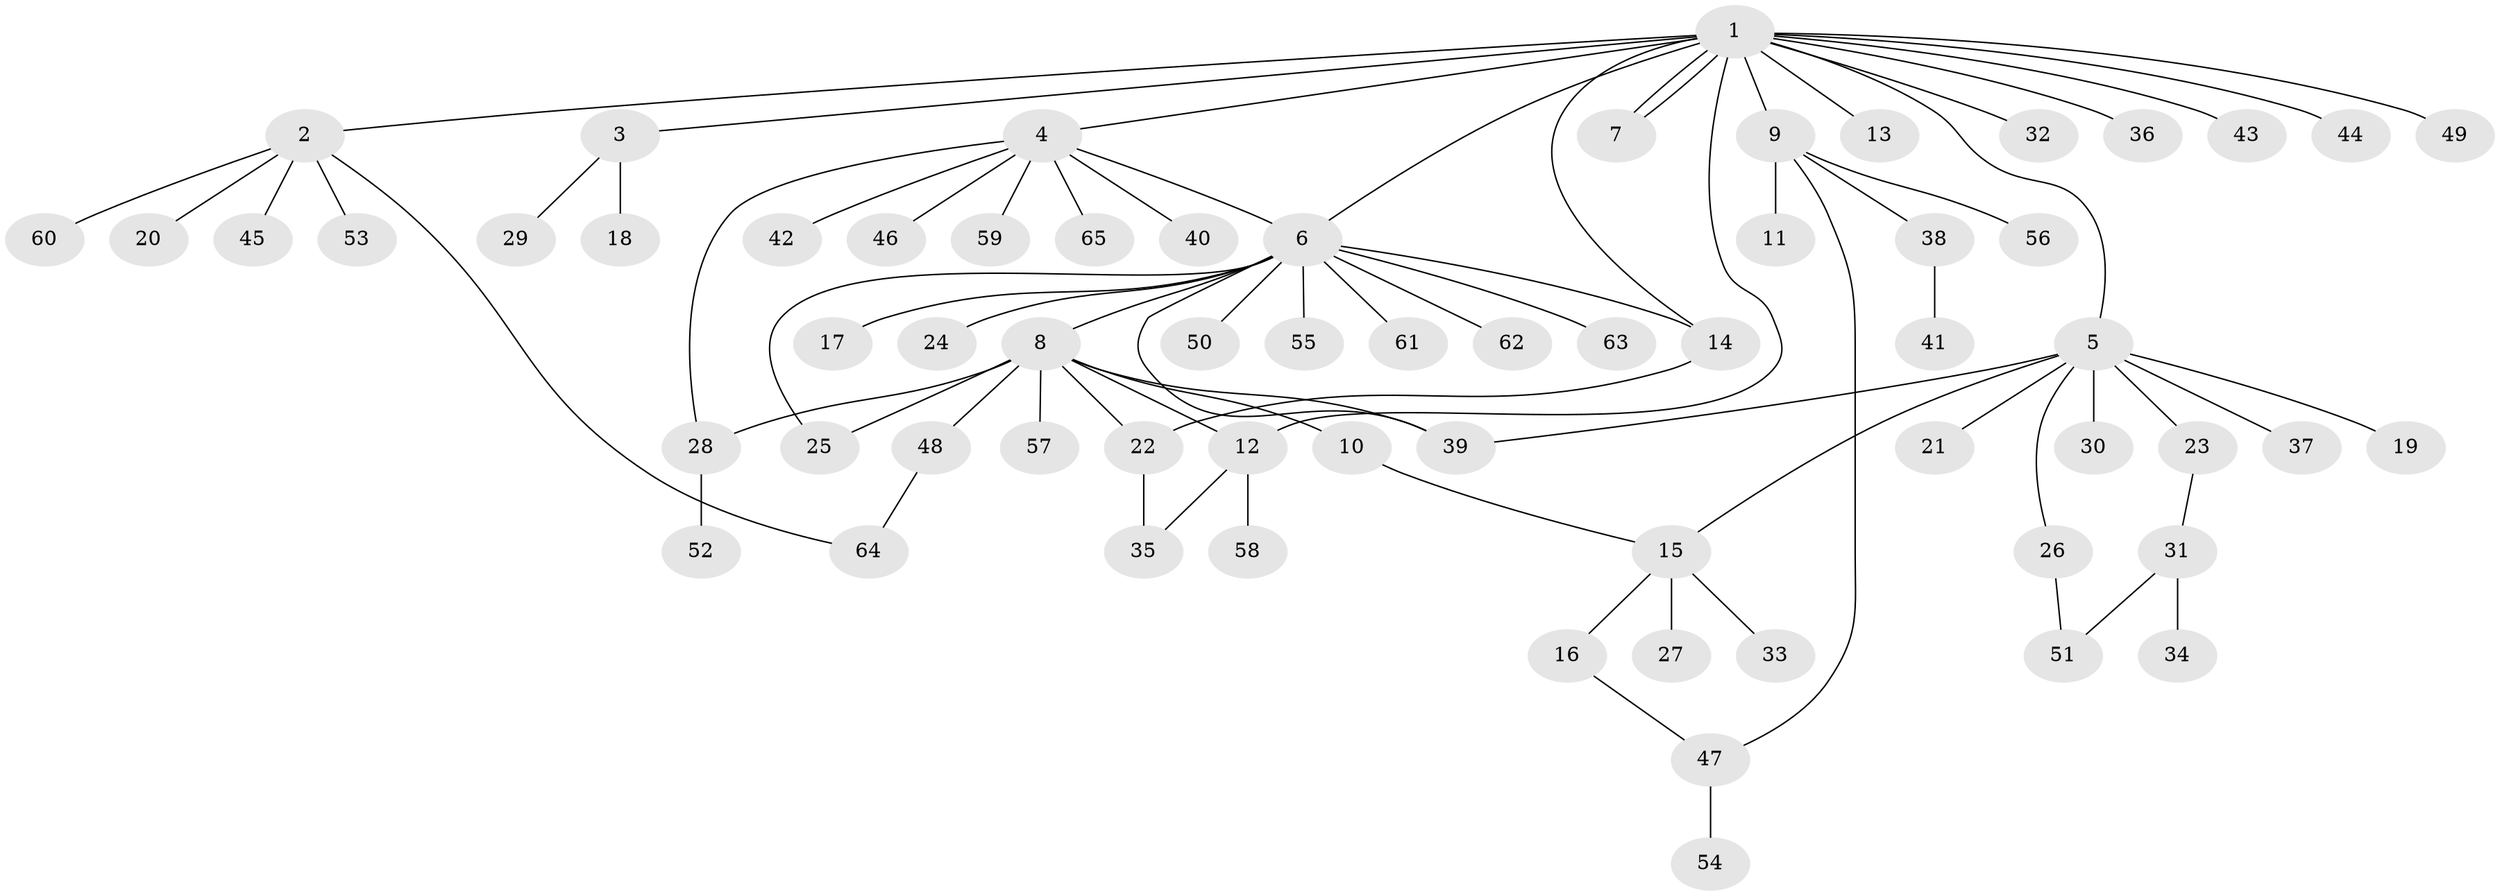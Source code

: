 // coarse degree distribution, {15: 0.02040816326530612, 5: 0.02040816326530612, 2: 0.14285714285714285, 7: 0.02040816326530612, 8: 0.02040816326530612, 12: 0.02040816326530612, 9: 0.02040816326530612, 4: 0.04081632653061224, 3: 0.10204081632653061, 1: 0.5918367346938775}
// Generated by graph-tools (version 1.1) at 2025/23/03/03/25 07:23:54]
// undirected, 65 vertices, 78 edges
graph export_dot {
graph [start="1"]
  node [color=gray90,style=filled];
  1;
  2;
  3;
  4;
  5;
  6;
  7;
  8;
  9;
  10;
  11;
  12;
  13;
  14;
  15;
  16;
  17;
  18;
  19;
  20;
  21;
  22;
  23;
  24;
  25;
  26;
  27;
  28;
  29;
  30;
  31;
  32;
  33;
  34;
  35;
  36;
  37;
  38;
  39;
  40;
  41;
  42;
  43;
  44;
  45;
  46;
  47;
  48;
  49;
  50;
  51;
  52;
  53;
  54;
  55;
  56;
  57;
  58;
  59;
  60;
  61;
  62;
  63;
  64;
  65;
  1 -- 2;
  1 -- 3;
  1 -- 4;
  1 -- 5;
  1 -- 6;
  1 -- 7;
  1 -- 7;
  1 -- 9;
  1 -- 12;
  1 -- 13;
  1 -- 14;
  1 -- 32;
  1 -- 36;
  1 -- 43;
  1 -- 44;
  1 -- 49;
  2 -- 20;
  2 -- 45;
  2 -- 53;
  2 -- 60;
  2 -- 64;
  3 -- 18;
  3 -- 29;
  4 -- 6;
  4 -- 28;
  4 -- 40;
  4 -- 42;
  4 -- 46;
  4 -- 59;
  4 -- 65;
  5 -- 15;
  5 -- 19;
  5 -- 21;
  5 -- 23;
  5 -- 26;
  5 -- 30;
  5 -- 37;
  5 -- 39;
  6 -- 8;
  6 -- 14;
  6 -- 17;
  6 -- 24;
  6 -- 25;
  6 -- 39;
  6 -- 50;
  6 -- 55;
  6 -- 61;
  6 -- 62;
  6 -- 63;
  8 -- 10;
  8 -- 12;
  8 -- 22;
  8 -- 25;
  8 -- 28;
  8 -- 39;
  8 -- 48;
  8 -- 57;
  9 -- 11;
  9 -- 38;
  9 -- 47;
  9 -- 56;
  10 -- 15;
  12 -- 35;
  12 -- 58;
  14 -- 22;
  15 -- 16;
  15 -- 27;
  15 -- 33;
  16 -- 47;
  22 -- 35;
  23 -- 31;
  26 -- 51;
  28 -- 52;
  31 -- 34;
  31 -- 51;
  38 -- 41;
  47 -- 54;
  48 -- 64;
}
